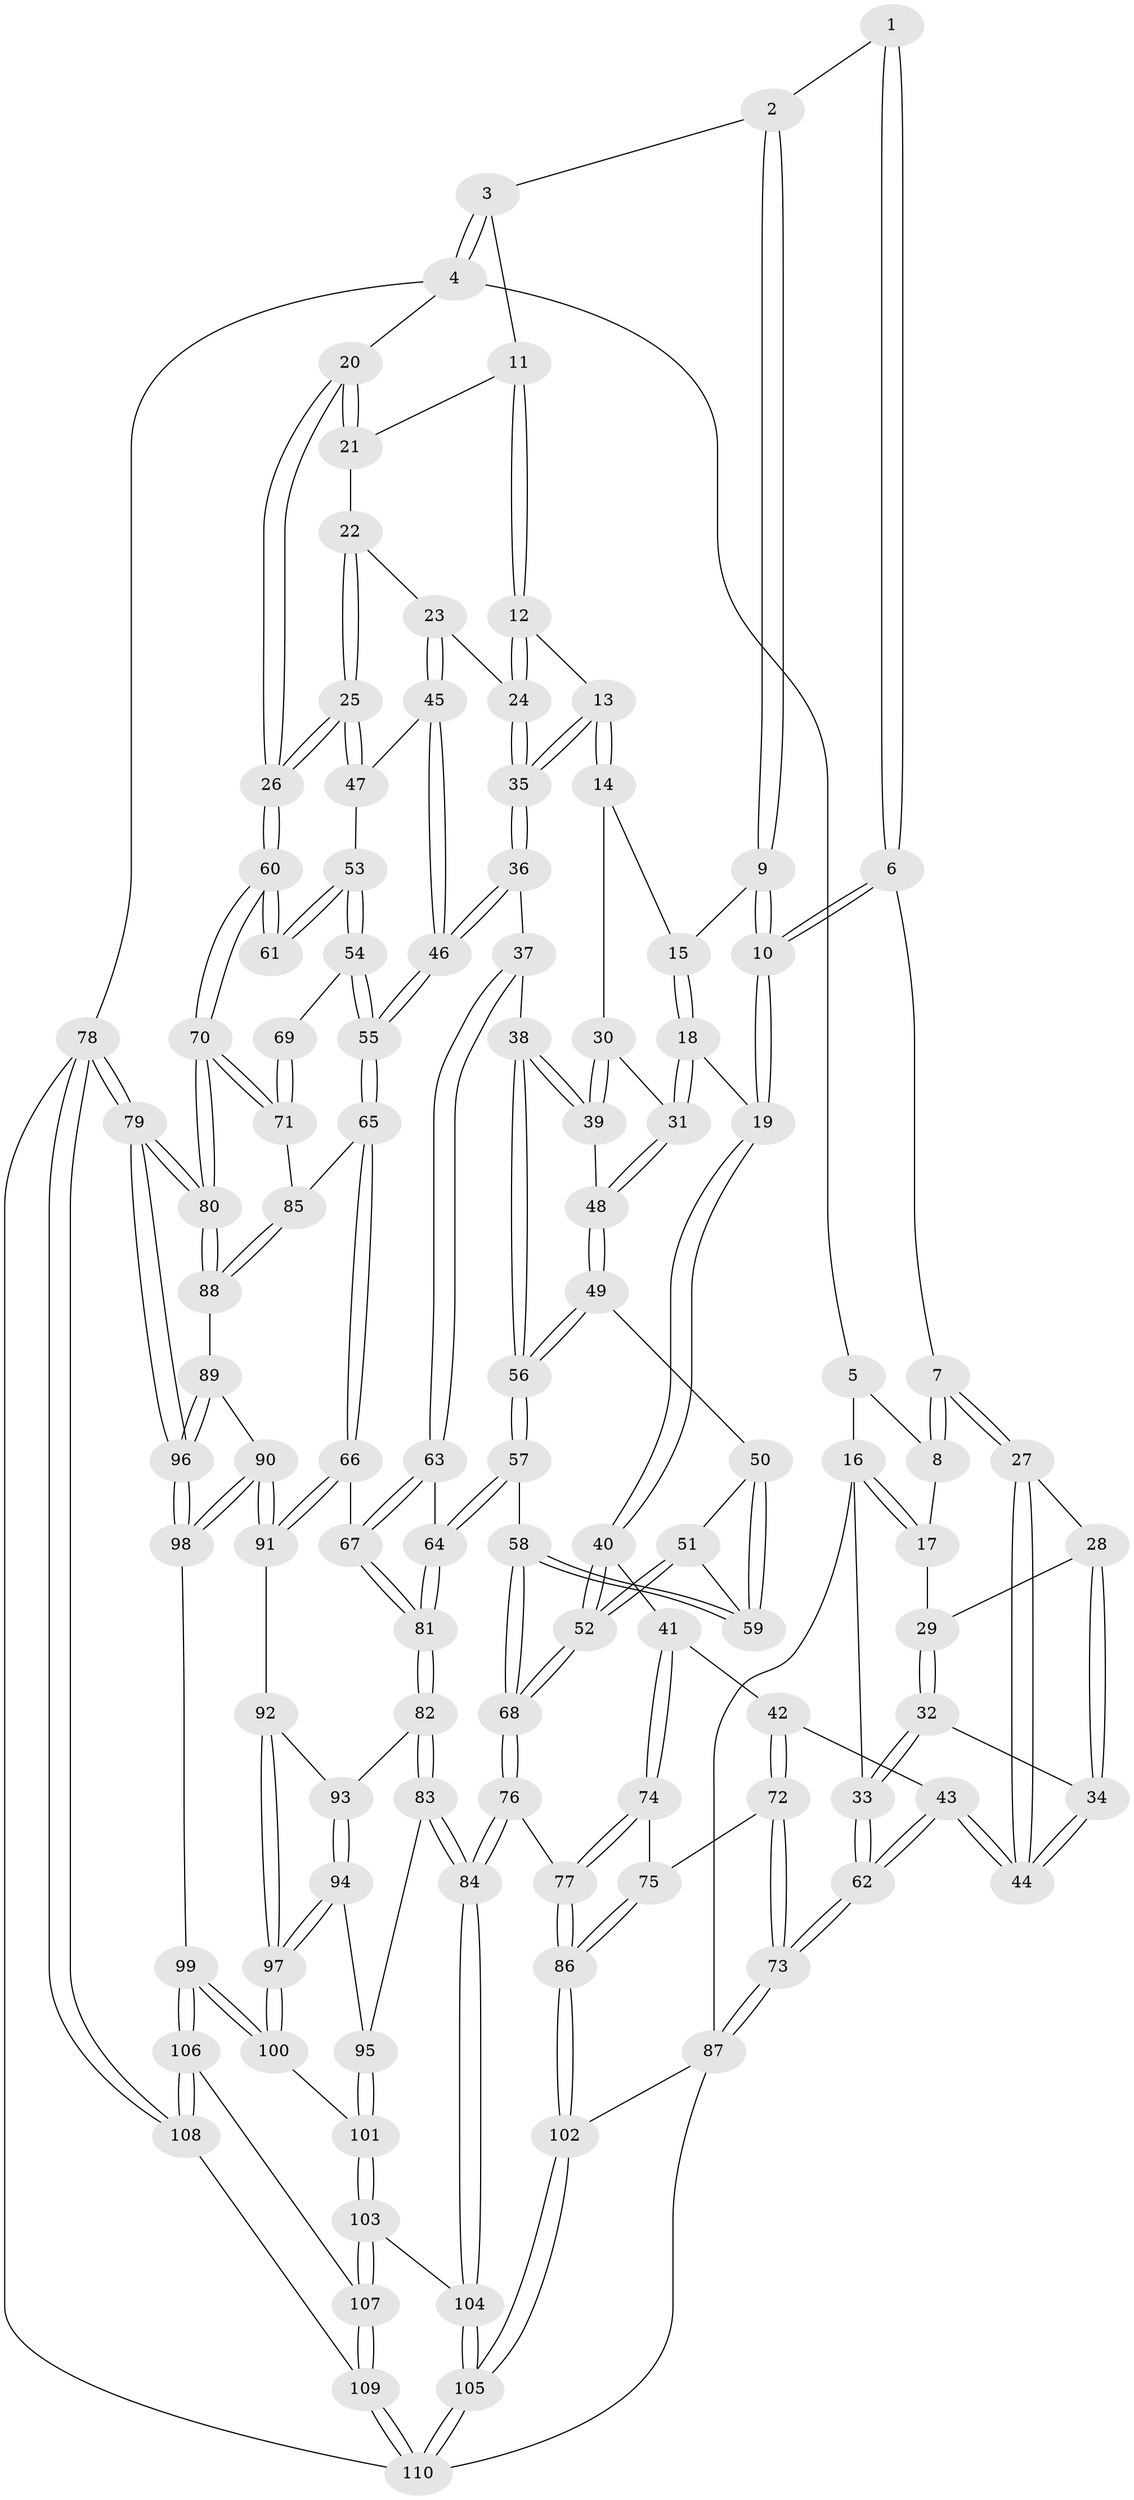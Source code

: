// Generated by graph-tools (version 1.1) at 2025/02/03/09/25 05:02:21]
// undirected, 110 vertices, 271 edges
graph export_dot {
graph [start="1"]
  node [color=gray90,style=filled];
  1 [pos="+0.4581588797297521+0"];
  2 [pos="+0.4637088420039376+0"];
  3 [pos="+0.838959050503599+0"];
  4 [pos="+1+0"];
  5 [pos="+0.2488026170153836+0"];
  6 [pos="+0.32290645206650115+0.16834686152360498"];
  7 [pos="+0.29535072244467303+0.16953116196611756"];
  8 [pos="+0.16927781847157075+0.012243387425388474"];
  9 [pos="+0.5240004399301916+0.03603152917824975"];
  10 [pos="+0.34766372347514524+0.1882081799893286"];
  11 [pos="+0.7902648782784656+0.07897436482616908"];
  12 [pos="+0.7637511559279616+0.12124142783843692"];
  13 [pos="+0.7269968290784918+0.15042266728169779"];
  14 [pos="+0.6281388732373924+0.15010785534659835"];
  15 [pos="+0.5429254168841573+0.09512499317892387"];
  16 [pos="+0+0.0778047242321717"];
  17 [pos="+0.08157594930695021+0.11196179202554316"];
  18 [pos="+0.441445132532233+0.23916449920462385"];
  19 [pos="+0.4005492693138725+0.2372944700558755"];
  20 [pos="+1+0"];
  21 [pos="+0.9090292065678012+0.14877076020757116"];
  22 [pos="+0.917214156744549+0.17292144292391656"];
  23 [pos="+0.8769982272588954+0.2520875106458031"];
  24 [pos="+0.8432820383236307+0.22761675599994094"];
  25 [pos="+1+0.3132910997993394"];
  26 [pos="+1+0.33079470805005856"];
  27 [pos="+0.23455956512682782+0.21104359900671368"];
  28 [pos="+0.13674882031085417+0.18862883805805403"];
  29 [pos="+0.10187741968494236+0.15471574917447134"];
  30 [pos="+0.6060522395698384+0.21391691710955518"];
  31 [pos="+0.4450207513734573+0.24248444422988044"];
  32 [pos="+0+0.3267624930597194"];
  33 [pos="+0+0.39963154280976304"];
  34 [pos="+0.11565451339817732+0.3028641001229855"];
  35 [pos="+0.7265435962997174+0.3283223071277907"];
  36 [pos="+0.7247256218743291+0.3433854943048082"];
  37 [pos="+0.6720361577867912+0.34680507130375227"];
  38 [pos="+0.6072172678881401+0.3199464070070111"];
  39 [pos="+0.5965939074113713+0.312130536492482"];
  40 [pos="+0.30733289538433484+0.3985788483535006"];
  41 [pos="+0.26834518422604464+0.4008287969351363"];
  42 [pos="+0.23535626365498924+0.38117344123154506"];
  43 [pos="+0.21979134850384766+0.3625806730109695"];
  44 [pos="+0.21884295975258547+0.3606282063807411"];
  45 [pos="+0.8906596836802552+0.28575110432750045"];
  46 [pos="+0.7487390432121143+0.3635403132357989"];
  47 [pos="+0.9174634688066705+0.2972094514007941"];
  48 [pos="+0.5004470425182403+0.3074099335233715"];
  49 [pos="+0.4992227274565985+0.3121397720294527"];
  50 [pos="+0.47823308343994614+0.34716009685024707"];
  51 [pos="+0.4135500877160483+0.4059501025215711"];
  52 [pos="+0.3448079082656406+0.42383716246731956"];
  53 [pos="+0.8872520249183781+0.38063518646044453"];
  54 [pos="+0.7844460600263983+0.4401631767231872"];
  55 [pos="+0.783850380724908+0.44027437845457174"];
  56 [pos="+0.5413487598354227+0.4410267785645626"];
  57 [pos="+0.5395864276561343+0.47367111076523116"];
  58 [pos="+0.5155573084974945+0.46935163362967386"];
  59 [pos="+0.4907222703046114+0.4425332983800385"];
  60 [pos="+1+0.3896738714476839"];
  61 [pos="+0.9712299413429876+0.421412355813864"];
  62 [pos="+0+0.46130967771394865"];
  63 [pos="+0.6003773270277867+0.4686600537073041"];
  64 [pos="+0.5433665667367573+0.4768727428380072"];
  65 [pos="+0.7706560097449735+0.5223300641783706"];
  66 [pos="+0.7422223317507334+0.5448087131758859"];
  67 [pos="+0.6658723027466357+0.5153349667621008"];
  68 [pos="+0.39250165114137614+0.5177346601229043"];
  69 [pos="+0.9076598762261572+0.4483718594988368"];
  70 [pos="+1+0.4922513488545676"];
  71 [pos="+0.9186678217068692+0.5300497911089717"];
  72 [pos="+0+0.5646445266027134"];
  73 [pos="+0+0.6261366879157042"];
  74 [pos="+0.2411120155350472+0.4908346465879364"];
  75 [pos="+0.22987955243545657+0.5001709137641384"];
  76 [pos="+0.38573655711446153+0.6585278700326493"];
  77 [pos="+0.3437159788532032+0.6615522194467376"];
  78 [pos="+1+1"];
  79 [pos="+1+1"];
  80 [pos="+1+0.740875434745256"];
  81 [pos="+0.5387152146777153+0.5950258916342113"];
  82 [pos="+0.538213085433247+0.5972516882308362"];
  83 [pos="+0.4638355816202699+0.6545753868178972"];
  84 [pos="+0.41278342147994246+0.673465850077043"];
  85 [pos="+0.8562898299013297+0.5654903995900298"];
  86 [pos="+0.16072621929744563+0.7281208112948089"];
  87 [pos="+0+0.6509967886895941"];
  88 [pos="+0.8793811682387405+0.6076482073667826"];
  89 [pos="+0.869797668895451+0.6358749337129298"];
  90 [pos="+0.8191359884943954+0.6955041888957583"];
  91 [pos="+0.7281676948885253+0.5790483997331308"];
  92 [pos="+0.7198781384552945+0.5894486687411336"];
  93 [pos="+0.6117579071801058+0.6195235593672238"];
  94 [pos="+0.6198600808517938+0.676876845843913"];
  95 [pos="+0.5676380456632242+0.7039820174686572"];
  96 [pos="+0.9751395157886341+0.8721176792783272"];
  97 [pos="+0.6971891166730261+0.7580860551324756"];
  98 [pos="+0.809076853766725+0.7964911769945768"];
  99 [pos="+0.7271604552496957+0.7971148615866889"];
  100 [pos="+0.700720275596794+0.7802091780956403"];
  101 [pos="+0.6291347221386954+0.7933150163157404"];
  102 [pos="+0.12974336127770117+0.7447078475453409"];
  103 [pos="+0.5238629366906501+0.8531987343158409"];
  104 [pos="+0.44592805584737966+0.7894420405665752"];
  105 [pos="+0.23794546102291325+0.9786182679258779"];
  106 [pos="+0.7041646933256053+0.8978724244893036"];
  107 [pos="+0.5340678975325739+0.9492712106636121"];
  108 [pos="+0.7941209712070157+1"];
  109 [pos="+0.5023152239662552+1"];
  110 [pos="+0.25453846196092494+1"];
  1 -- 2;
  1 -- 6;
  1 -- 6;
  2 -- 3;
  2 -- 9;
  2 -- 9;
  3 -- 4;
  3 -- 4;
  3 -- 11;
  4 -- 5;
  4 -- 20;
  4 -- 78;
  5 -- 8;
  5 -- 16;
  6 -- 7;
  6 -- 10;
  6 -- 10;
  7 -- 8;
  7 -- 8;
  7 -- 27;
  7 -- 27;
  8 -- 17;
  9 -- 10;
  9 -- 10;
  9 -- 15;
  10 -- 19;
  10 -- 19;
  11 -- 12;
  11 -- 12;
  11 -- 21;
  12 -- 13;
  12 -- 24;
  12 -- 24;
  13 -- 14;
  13 -- 14;
  13 -- 35;
  13 -- 35;
  14 -- 15;
  14 -- 30;
  15 -- 18;
  15 -- 18;
  16 -- 17;
  16 -- 17;
  16 -- 33;
  16 -- 87;
  17 -- 29;
  18 -- 19;
  18 -- 31;
  18 -- 31;
  19 -- 40;
  19 -- 40;
  20 -- 21;
  20 -- 21;
  20 -- 26;
  20 -- 26;
  21 -- 22;
  22 -- 23;
  22 -- 25;
  22 -- 25;
  23 -- 24;
  23 -- 45;
  23 -- 45;
  24 -- 35;
  24 -- 35;
  25 -- 26;
  25 -- 26;
  25 -- 47;
  25 -- 47;
  26 -- 60;
  26 -- 60;
  27 -- 28;
  27 -- 44;
  27 -- 44;
  28 -- 29;
  28 -- 34;
  28 -- 34;
  29 -- 32;
  29 -- 32;
  30 -- 31;
  30 -- 39;
  30 -- 39;
  31 -- 48;
  31 -- 48;
  32 -- 33;
  32 -- 33;
  32 -- 34;
  33 -- 62;
  33 -- 62;
  34 -- 44;
  34 -- 44;
  35 -- 36;
  35 -- 36;
  36 -- 37;
  36 -- 46;
  36 -- 46;
  37 -- 38;
  37 -- 63;
  37 -- 63;
  38 -- 39;
  38 -- 39;
  38 -- 56;
  38 -- 56;
  39 -- 48;
  40 -- 41;
  40 -- 52;
  40 -- 52;
  41 -- 42;
  41 -- 74;
  41 -- 74;
  42 -- 43;
  42 -- 72;
  42 -- 72;
  43 -- 44;
  43 -- 44;
  43 -- 62;
  43 -- 62;
  45 -- 46;
  45 -- 46;
  45 -- 47;
  46 -- 55;
  46 -- 55;
  47 -- 53;
  48 -- 49;
  48 -- 49;
  49 -- 50;
  49 -- 56;
  49 -- 56;
  50 -- 51;
  50 -- 59;
  50 -- 59;
  51 -- 52;
  51 -- 52;
  51 -- 59;
  52 -- 68;
  52 -- 68;
  53 -- 54;
  53 -- 54;
  53 -- 61;
  53 -- 61;
  54 -- 55;
  54 -- 55;
  54 -- 69;
  55 -- 65;
  55 -- 65;
  56 -- 57;
  56 -- 57;
  57 -- 58;
  57 -- 64;
  57 -- 64;
  58 -- 59;
  58 -- 59;
  58 -- 68;
  58 -- 68;
  60 -- 61;
  60 -- 61;
  60 -- 70;
  60 -- 70;
  62 -- 73;
  62 -- 73;
  63 -- 64;
  63 -- 67;
  63 -- 67;
  64 -- 81;
  64 -- 81;
  65 -- 66;
  65 -- 66;
  65 -- 85;
  66 -- 67;
  66 -- 91;
  66 -- 91;
  67 -- 81;
  67 -- 81;
  68 -- 76;
  68 -- 76;
  69 -- 71;
  69 -- 71;
  70 -- 71;
  70 -- 71;
  70 -- 80;
  70 -- 80;
  71 -- 85;
  72 -- 73;
  72 -- 73;
  72 -- 75;
  73 -- 87;
  73 -- 87;
  74 -- 75;
  74 -- 77;
  74 -- 77;
  75 -- 86;
  75 -- 86;
  76 -- 77;
  76 -- 84;
  76 -- 84;
  77 -- 86;
  77 -- 86;
  78 -- 79;
  78 -- 79;
  78 -- 108;
  78 -- 108;
  78 -- 110;
  79 -- 80;
  79 -- 80;
  79 -- 96;
  79 -- 96;
  80 -- 88;
  80 -- 88;
  81 -- 82;
  81 -- 82;
  82 -- 83;
  82 -- 83;
  82 -- 93;
  83 -- 84;
  83 -- 84;
  83 -- 95;
  84 -- 104;
  84 -- 104;
  85 -- 88;
  85 -- 88;
  86 -- 102;
  86 -- 102;
  87 -- 102;
  87 -- 110;
  88 -- 89;
  89 -- 90;
  89 -- 96;
  89 -- 96;
  90 -- 91;
  90 -- 91;
  90 -- 98;
  90 -- 98;
  91 -- 92;
  92 -- 93;
  92 -- 97;
  92 -- 97;
  93 -- 94;
  93 -- 94;
  94 -- 95;
  94 -- 97;
  94 -- 97;
  95 -- 101;
  95 -- 101;
  96 -- 98;
  96 -- 98;
  97 -- 100;
  97 -- 100;
  98 -- 99;
  99 -- 100;
  99 -- 100;
  99 -- 106;
  99 -- 106;
  100 -- 101;
  101 -- 103;
  101 -- 103;
  102 -- 105;
  102 -- 105;
  103 -- 104;
  103 -- 107;
  103 -- 107;
  104 -- 105;
  104 -- 105;
  105 -- 110;
  105 -- 110;
  106 -- 107;
  106 -- 108;
  106 -- 108;
  107 -- 109;
  107 -- 109;
  108 -- 109;
  109 -- 110;
  109 -- 110;
}
